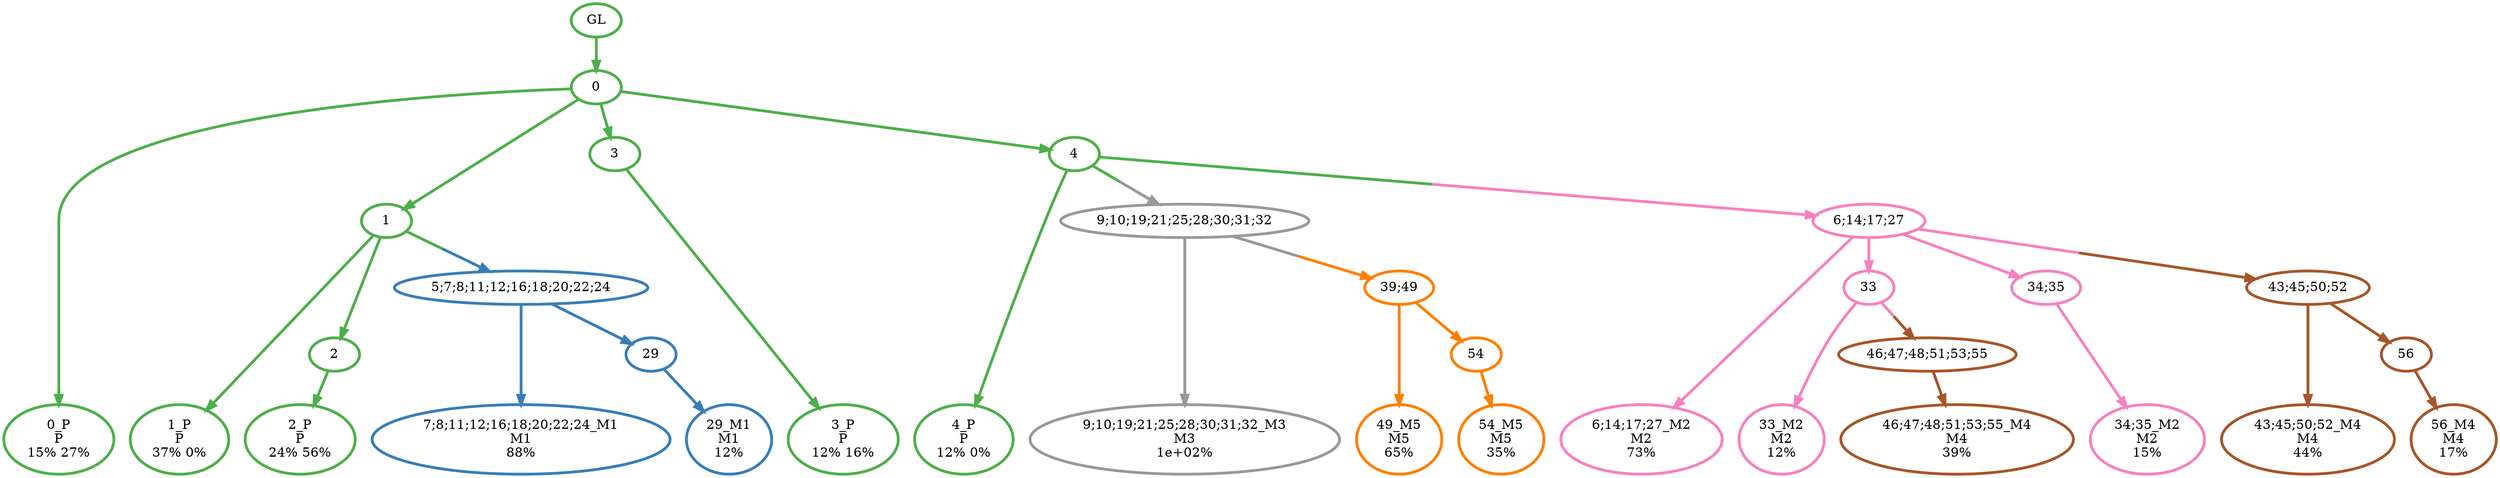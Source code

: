 digraph T {
	{
		rank=same
		30 [penwidth=3,colorscheme=set19,color=3,label="0_P\nP\n15% 27%"]
		28 [penwidth=3,colorscheme=set19,color=3,label="1_P\nP\n37% 0%"]
		26 [penwidth=3,colorscheme=set19,color=3,label="2_P\nP\n24% 56%"]
		24 [penwidth=3,colorscheme=set19,color=3,label="3_P\nP\n12% 16%"]
		22 [penwidth=3,colorscheme=set19,color=3,label="4_P\nP\n12% 0%"]
		21 [penwidth=3,colorscheme=set19,color=2,label="7;8;11;12;16;18;20;22;24_M1\nM1\n88%"]
		19 [penwidth=3,colorscheme=set19,color=2,label="29_M1\nM1\n12%"]
		18 [penwidth=3,colorscheme=set19,color=8,label="6;14;17;27_M2\nM2\n73%"]
		16 [penwidth=3,colorscheme=set19,color=8,label="33_M2\nM2\n12%"]
		14 [penwidth=3,colorscheme=set19,color=8,label="34;35_M2\nM2\n15%"]
		13 [penwidth=3,colorscheme=set19,color=9,label="9;10;19;21;25;28;30;31;32_M3\nM3\n1e+02%"]
		12 [penwidth=3,colorscheme=set19,color=7,label="46;47;48;51;53;55_M4\nM4\n39%"]
		11 [penwidth=3,colorscheme=set19,color=7,label="43;45;50;52_M4\nM4\n44%"]
		9 [penwidth=3,colorscheme=set19,color=7,label="56_M4\nM4\n17%"]
		8 [penwidth=3,colorscheme=set19,color=5,label="49_M5\nM5\n65%"]
		6 [penwidth=3,colorscheme=set19,color=5,label="54_M5\nM5\n35%"]
	}
	32 [penwidth=3,colorscheme=set19,color=3,label="GL"]
	31 [penwidth=3,colorscheme=set19,color=3,label="0"]
	29 [penwidth=3,colorscheme=set19,color=3,label="1"]
	27 [penwidth=3,colorscheme=set19,color=3,label="2"]
	25 [penwidth=3,colorscheme=set19,color=3,label="3"]
	23 [penwidth=3,colorscheme=set19,color=3,label="4"]
	20 [penwidth=3,colorscheme=set19,color=2,label="29"]
	17 [penwidth=3,colorscheme=set19,color=8,label="33"]
	15 [penwidth=3,colorscheme=set19,color=8,label="34;35"]
	10 [penwidth=3,colorscheme=set19,color=7,label="56"]
	7 [penwidth=3,colorscheme=set19,color=5,label="54"]
	5 [penwidth=3,colorscheme=set19,color=5,label="39;49"]
	4 [penwidth=3,colorscheme=set19,color=7,label="46;47;48;51;53;55"]
	3 [penwidth=3,colorscheme=set19,color=7,label="43;45;50;52"]
	2 [penwidth=3,colorscheme=set19,color=9,label="9;10;19;21;25;28;30;31;32"]
	1 [penwidth=3,colorscheme=set19,color=8,label="6;14;17;27"]
	0 [penwidth=3,colorscheme=set19,color=2,label="5;7;8;11;12;16;18;20;22;24"]
	32 -> 31 [penwidth=3,colorscheme=set19,color=3]
	31 -> 30 [penwidth=3,colorscheme=set19,color=3]
	31 -> 29 [penwidth=3,colorscheme=set19,color=3]
	31 -> 25 [penwidth=3,colorscheme=set19,color=3]
	31 -> 23 [penwidth=3,colorscheme=set19,color=3]
	29 -> 28 [penwidth=3,colorscheme=set19,color=3]
	29 -> 27 [penwidth=3,colorscheme=set19,color=3]
	29 -> 0 [penwidth=3,colorscheme=set19,color="3;0.5:2"]
	27 -> 26 [penwidth=3,colorscheme=set19,color=3]
	25 -> 24 [penwidth=3,colorscheme=set19,color=3]
	23 -> 22 [penwidth=3,colorscheme=set19,color=3]
	23 -> 2 [penwidth=3,colorscheme=set19,color="3;0.5:9"]
	23 -> 1 [penwidth=3,colorscheme=set19,color="3;0.5:8"]
	20 -> 19 [penwidth=3,colorscheme=set19,color=2]
	17 -> 16 [penwidth=3,colorscheme=set19,color=8]
	17 -> 4 [penwidth=3,colorscheme=set19,color="8;0.5:7"]
	15 -> 14 [penwidth=3,colorscheme=set19,color=8]
	10 -> 9 [penwidth=3,colorscheme=set19,color=7]
	7 -> 6 [penwidth=3,colorscheme=set19,color=5]
	5 -> 8 [penwidth=3,colorscheme=set19,color=5]
	5 -> 7 [penwidth=3,colorscheme=set19,color=5]
	4 -> 12 [penwidth=3,colorscheme=set19,color=7]
	3 -> 11 [penwidth=3,colorscheme=set19,color=7]
	3 -> 10 [penwidth=3,colorscheme=set19,color=7]
	2 -> 13 [penwidth=3,colorscheme=set19,color=9]
	2 -> 5 [penwidth=3,colorscheme=set19,color="9;0.5:5"]
	1 -> 18 [penwidth=3,colorscheme=set19,color=8]
	1 -> 17 [penwidth=3,colorscheme=set19,color=8]
	1 -> 15 [penwidth=3,colorscheme=set19,color=8]
	1 -> 3 [penwidth=3,colorscheme=set19,color="8;0.5:7"]
	0 -> 21 [penwidth=3,colorscheme=set19,color=2]
	0 -> 20 [penwidth=3,colorscheme=set19,color=2]
}
